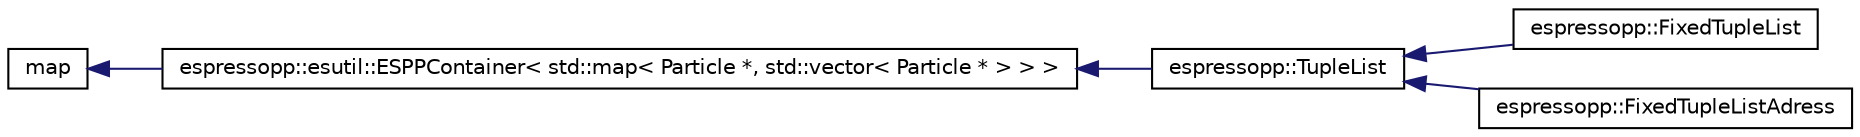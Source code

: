 digraph G
{
  edge [fontname="Helvetica",fontsize="10",labelfontname="Helvetica",labelfontsize="10"];
  node [fontname="Helvetica",fontsize="10",shape=record];
  rankdir="LR";
  Node1 [label="map",height=0.2,width=0.4,color="black", fillcolor="white", style="filled",URL="$classstd_1_1map.html"];
  Node1 -> Node2 [dir="back",color="midnightblue",fontsize="10",style="solid",fontname="Helvetica"];
  Node2 [label="espressopp::esutil::ESPPContainer\< std::map\< Particle *, std::vector\< Particle * \> \> \>",height=0.2,width=0.4,color="black", fillcolor="white", style="filled",URL="$classespressopp_1_1esutil_1_1ESPPContainer.html"];
  Node2 -> Node3 [dir="back",color="midnightblue",fontsize="10",style="solid",fontname="Helvetica"];
  Node3 [label="espressopp::TupleList",height=0.2,width=0.4,color="black", fillcolor="white", style="filled",URL="$structespressopp_1_1TupleList.html"];
  Node3 -> Node4 [dir="back",color="midnightblue",fontsize="10",style="solid",fontname="Helvetica"];
  Node4 [label="espressopp::FixedTupleList",height=0.2,width=0.4,color="black", fillcolor="white", style="filled",URL="$classespressopp_1_1FixedTupleList.html"];
  Node3 -> Node5 [dir="back",color="midnightblue",fontsize="10",style="solid",fontname="Helvetica"];
  Node5 [label="espressopp::FixedTupleListAdress",height=0.2,width=0.4,color="black", fillcolor="white", style="filled",URL="$classespressopp_1_1FixedTupleListAdress.html"];
}
